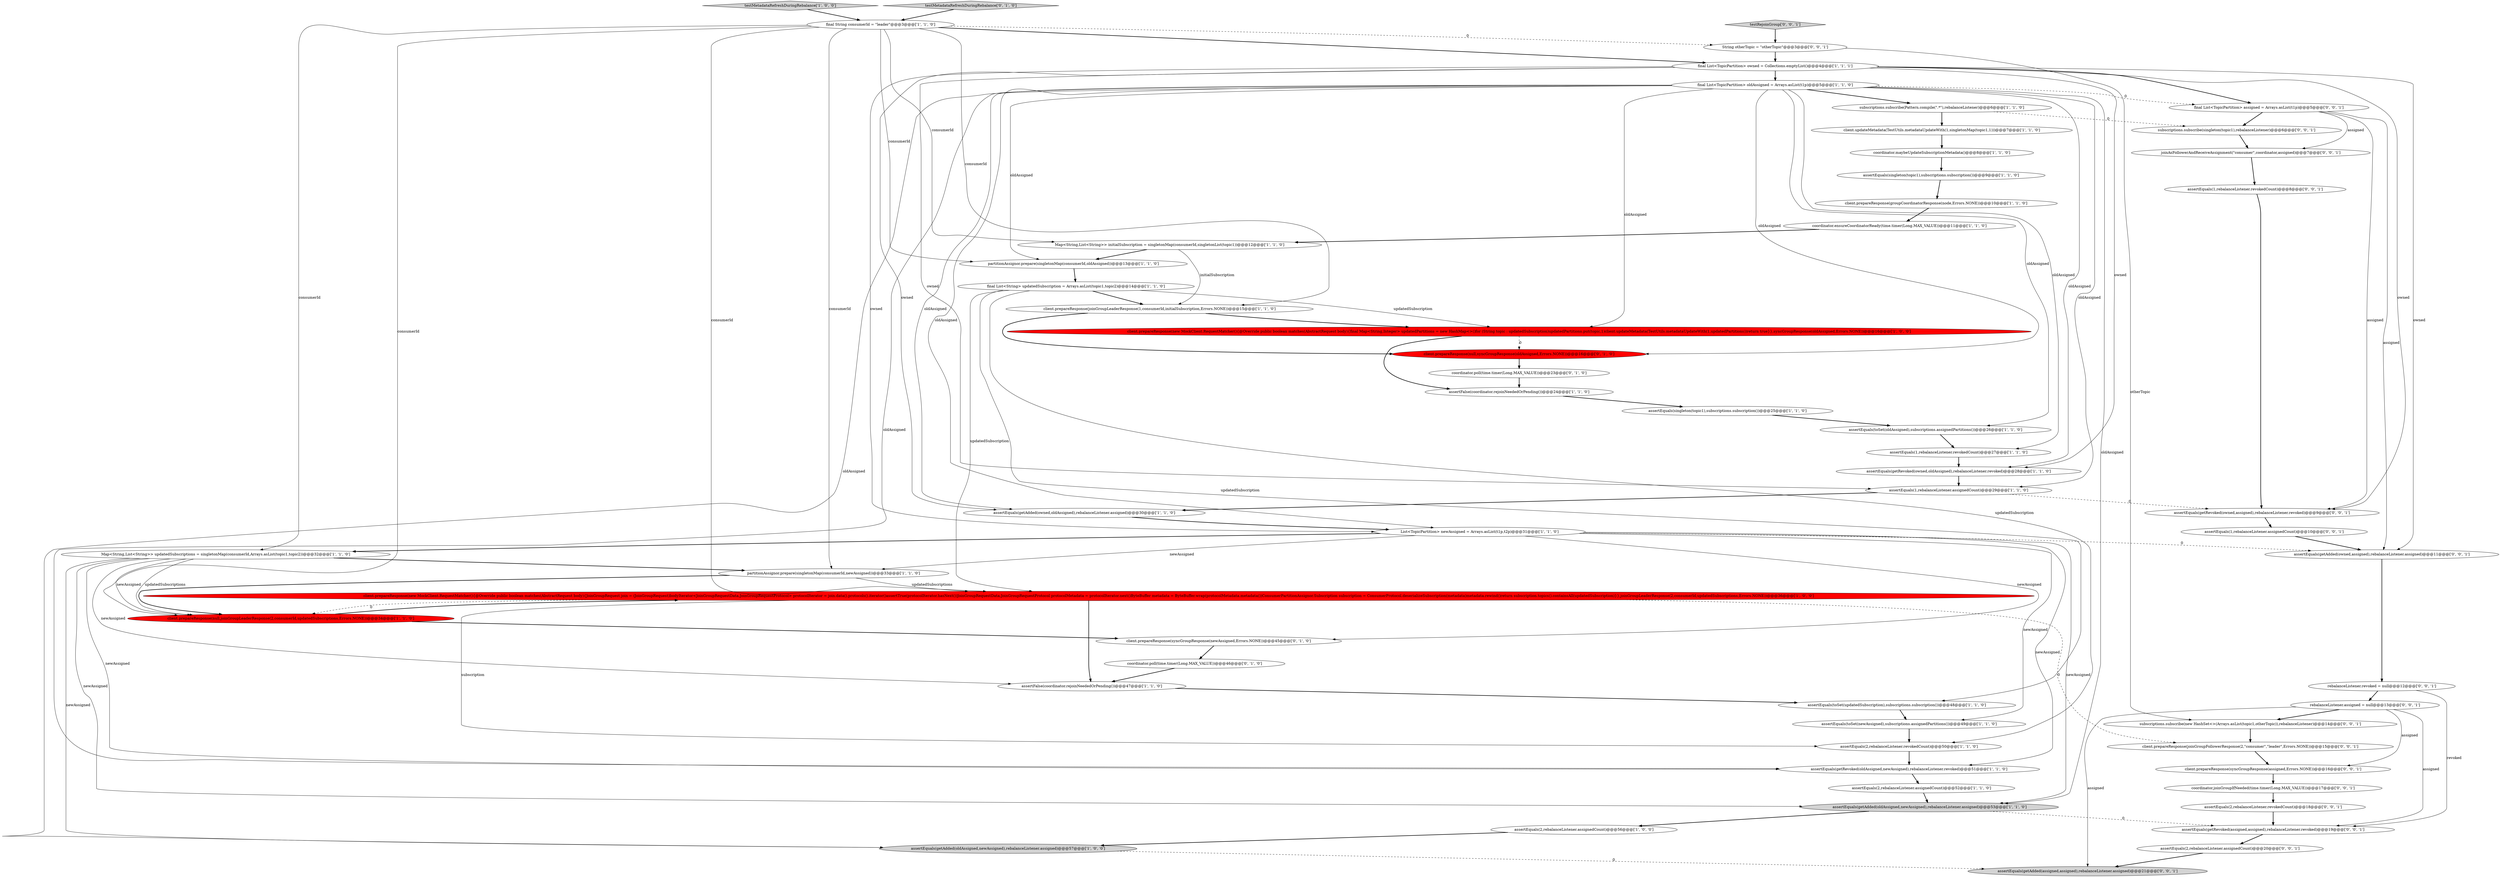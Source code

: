 digraph {
59 [style = filled, label = "subscriptions.subscribe(singleton(topic1),rebalanceListener)@@@6@@@['0', '0', '1']", fillcolor = white, shape = ellipse image = "AAA0AAABBB3BBB"];
23 [style = filled, label = "testMetadataRefreshDuringRebalance['1', '0', '0']", fillcolor = lightgray, shape = diamond image = "AAA0AAABBB1BBB"];
42 [style = filled, label = "joinAsFollowerAndReceiveAssignment(\"consumer\",coordinator,assigned)@@@7@@@['0', '0', '1']", fillcolor = white, shape = ellipse image = "AAA0AAABBB3BBB"];
29 [style = filled, label = "assertEquals(getAdded(owned,oldAssigned),rebalanceListener.assigned)@@@30@@@['1', '1', '0']", fillcolor = white, shape = ellipse image = "AAA0AAABBB1BBB"];
39 [style = filled, label = "coordinator.poll(time.timer(Long.MAX_VALUE))@@@46@@@['0', '1', '0']", fillcolor = white, shape = ellipse image = "AAA0AAABBB2BBB"];
33 [style = filled, label = "coordinator.maybeUpdateSubscriptionMetadata()@@@8@@@['1', '1', '0']", fillcolor = white, shape = ellipse image = "AAA0AAABBB1BBB"];
36 [style = filled, label = "coordinator.poll(time.timer(Long.MAX_VALUE))@@@23@@@['0', '1', '0']", fillcolor = white, shape = ellipse image = "AAA0AAABBB2BBB"];
16 [style = filled, label = "partitionAssignor.prepare(singletonMap(consumerId,oldAssigned))@@@13@@@['1', '1', '0']", fillcolor = white, shape = ellipse image = "AAA0AAABBB1BBB"];
1 [style = filled, label = "partitionAssignor.prepare(singletonMap(consumerId,newAssigned))@@@33@@@['1', '1', '0']", fillcolor = white, shape = ellipse image = "AAA0AAABBB1BBB"];
14 [style = filled, label = "client.prepareResponse(new MockClient.RequestMatcher(){@Override public boolean matches(AbstractRequest body){JoinGroupRequest join = (JoinGroupRequest)bodyIterator<JoinGroupRequestData.JoinGroupRequestProtocol> protocolIterator = join.data().protocols().iterator()assertTrue(protocolIterator.hasNext())JoinGroupRequestData.JoinGroupRequestProtocol protocolMetadata = protocolIterator.next()ByteBuffer metadata = ByteBuffer.wrap(protocolMetadata.metadata())ConsumerPartitionAssignor.Subscription subscription = ConsumerProtocol.deserializeSubscription(metadata)metadata.rewind()return subscription.topics().containsAll(updatedSubscription)}},joinGroupLeaderResponse(2,consumerId,updatedSubscriptions,Errors.NONE))@@@36@@@['1', '0', '0']", fillcolor = red, shape = ellipse image = "AAA1AAABBB1BBB"];
30 [style = filled, label = "assertEquals(toSet(oldAssigned),subscriptions.assignedPartitions())@@@26@@@['1', '1', '0']", fillcolor = white, shape = ellipse image = "AAA0AAABBB1BBB"];
26 [style = filled, label = "client.updateMetadata(TestUtils.metadataUpdateWith(1,singletonMap(topic1,1)))@@@7@@@['1', '1', '0']", fillcolor = white, shape = ellipse image = "AAA0AAABBB1BBB"];
2 [style = filled, label = "final String consumerId = \"leader\"@@@3@@@['1', '1', '0']", fillcolor = white, shape = ellipse image = "AAA0AAABBB1BBB"];
31 [style = filled, label = "assertEquals(1,rebalanceListener.revokedCount)@@@27@@@['1', '1', '0']", fillcolor = white, shape = ellipse image = "AAA0AAABBB1BBB"];
5 [style = filled, label = "assertEquals(1,rebalanceListener.assignedCount)@@@29@@@['1', '1', '0']", fillcolor = white, shape = ellipse image = "AAA0AAABBB1BBB"];
17 [style = filled, label = "Map<String,List<String>> updatedSubscriptions = singletonMap(consumerId,Arrays.asList(topic1,topic2))@@@32@@@['1', '1', '0']", fillcolor = white, shape = ellipse image = "AAA0AAABBB1BBB"];
0 [style = filled, label = "client.prepareResponse(joinGroupLeaderResponse(1,consumerId,initialSubscription,Errors.NONE))@@@15@@@['1', '1', '0']", fillcolor = white, shape = ellipse image = "AAA0AAABBB1BBB"];
9 [style = filled, label = "assertEquals(getAdded(oldAssigned,newAssigned),rebalanceListener.assigned)@@@57@@@['1', '0', '0']", fillcolor = lightgray, shape = ellipse image = "AAA0AAABBB1BBB"];
34 [style = filled, label = "assertFalse(coordinator.rejoinNeededOrPending())@@@24@@@['1', '1', '0']", fillcolor = white, shape = ellipse image = "AAA0AAABBB1BBB"];
41 [style = filled, label = "client.prepareResponse(syncGroupResponse(assigned,Errors.NONE))@@@16@@@['0', '0', '1']", fillcolor = white, shape = ellipse image = "AAA0AAABBB3BBB"];
37 [style = filled, label = "client.prepareResponse(syncGroupResponse(newAssigned,Errors.NONE))@@@45@@@['0', '1', '0']", fillcolor = white, shape = ellipse image = "AAA0AAABBB2BBB"];
48 [style = filled, label = "assertEquals(1,rebalanceListener.revokedCount)@@@8@@@['0', '0', '1']", fillcolor = white, shape = ellipse image = "AAA0AAABBB3BBB"];
10 [style = filled, label = "assertEquals(getRevoked(oldAssigned,newAssigned),rebalanceListener.revoked)@@@51@@@['1', '1', '0']", fillcolor = white, shape = ellipse image = "AAA0AAABBB1BBB"];
21 [style = filled, label = "assertEquals(2,rebalanceListener.assignedCount)@@@56@@@['1', '0', '0']", fillcolor = white, shape = ellipse image = "AAA0AAABBB1BBB"];
6 [style = filled, label = "List<TopicPartition> newAssigned = Arrays.asList(t1p,t2p)@@@31@@@['1', '1', '0']", fillcolor = white, shape = ellipse image = "AAA0AAABBB1BBB"];
19 [style = filled, label = "assertEquals(getRevoked(owned,oldAssigned),rebalanceListener.revoked)@@@28@@@['1', '1', '0']", fillcolor = white, shape = ellipse image = "AAA0AAABBB1BBB"];
57 [style = filled, label = "assertEquals(getRevoked(owned,assigned),rebalanceListener.revoked)@@@9@@@['0', '0', '1']", fillcolor = white, shape = ellipse image = "AAA0AAABBB3BBB"];
38 [style = filled, label = "client.prepareResponse(null,syncGroupResponse(oldAssigned,Errors.NONE))@@@16@@@['0', '1', '0']", fillcolor = red, shape = ellipse image = "AAA1AAABBB2BBB"];
7 [style = filled, label = "coordinator.ensureCoordinatorReady(time.timer(Long.MAX_VALUE))@@@11@@@['1', '1', '0']", fillcolor = white, shape = ellipse image = "AAA0AAABBB1BBB"];
18 [style = filled, label = "client.prepareResponse(null,joinGroupLeaderResponse(2,consumerId,updatedSubscriptions,Errors.NONE))@@@34@@@['1', '1', '0']", fillcolor = red, shape = ellipse image = "AAA1AAABBB1BBB"];
46 [style = filled, label = "subscriptions.subscribe(new HashSet<>(Arrays.asList(topic1,otherTopic)),rebalanceListener)@@@14@@@['0', '0', '1']", fillcolor = white, shape = ellipse image = "AAA0AAABBB3BBB"];
58 [style = filled, label = "assertEquals(2,rebalanceListener.revokedCount)@@@18@@@['0', '0', '1']", fillcolor = white, shape = ellipse image = "AAA0AAABBB3BBB"];
11 [style = filled, label = "assertEquals(toSet(newAssigned),subscriptions.assignedPartitions())@@@49@@@['1', '1', '0']", fillcolor = white, shape = ellipse image = "AAA0AAABBB1BBB"];
13 [style = filled, label = "client.prepareResponse(new MockClient.RequestMatcher(){@Override public boolean matches(AbstractRequest body){final Map<String,Integer> updatedPartitions = new HashMap<>()for (String topic : updatedSubscription)updatedPartitions.put(topic,1)client.updateMetadata(TestUtils.metadataUpdateWith(1,updatedPartitions))return true}},syncGroupResponse(oldAssigned,Errors.NONE))@@@16@@@['1', '0', '0']", fillcolor = red, shape = ellipse image = "AAA1AAABBB1BBB"];
52 [style = filled, label = "rebalanceListener.revoked = null@@@12@@@['0', '0', '1']", fillcolor = white, shape = ellipse image = "AAA0AAABBB3BBB"];
47 [style = filled, label = "assertEquals(2,rebalanceListener.assignedCount)@@@20@@@['0', '0', '1']", fillcolor = white, shape = ellipse image = "AAA0AAABBB3BBB"];
4 [style = filled, label = "subscriptions.subscribe(Pattern.compile(\".*\"),rebalanceListener)@@@6@@@['1', '1', '0']", fillcolor = white, shape = ellipse image = "AAA0AAABBB1BBB"];
12 [style = filled, label = "final List<TopicPartition> oldAssigned = Arrays.asList(t1p)@@@5@@@['1', '1', '0']", fillcolor = white, shape = ellipse image = "AAA0AAABBB1BBB"];
35 [style = filled, label = "assertEquals(2,rebalanceListener.assignedCount)@@@52@@@['1', '1', '0']", fillcolor = white, shape = ellipse image = "AAA0AAABBB1BBB"];
22 [style = filled, label = "assertEquals(singleton(topic1),subscriptions.subscription())@@@25@@@['1', '1', '0']", fillcolor = white, shape = ellipse image = "AAA0AAABBB1BBB"];
49 [style = filled, label = "client.prepareResponse(joinGroupFollowerResponse(2,\"consumer\",\"leader\",Errors.NONE))@@@15@@@['0', '0', '1']", fillcolor = white, shape = ellipse image = "AAA0AAABBB3BBB"];
3 [style = filled, label = "assertEquals(toSet(updatedSubscription),subscriptions.subscription())@@@48@@@['1', '1', '0']", fillcolor = white, shape = ellipse image = "AAA0AAABBB1BBB"];
56 [style = filled, label = "final List<TopicPartition> assigned = Arrays.asList(t1p)@@@5@@@['0', '0', '1']", fillcolor = white, shape = ellipse image = "AAA0AAABBB3BBB"];
44 [style = filled, label = "String otherTopic = \"otherTopic\"@@@3@@@['0', '0', '1']", fillcolor = white, shape = ellipse image = "AAA0AAABBB3BBB"];
45 [style = filled, label = "rebalanceListener.assigned = null@@@13@@@['0', '0', '1']", fillcolor = white, shape = ellipse image = "AAA0AAABBB3BBB"];
27 [style = filled, label = "final List<String> updatedSubscription = Arrays.asList(topic1,topic2)@@@14@@@['1', '1', '0']", fillcolor = white, shape = ellipse image = "AAA0AAABBB1BBB"];
40 [style = filled, label = "testMetadataRefreshDuringRebalance['0', '1', '0']", fillcolor = lightgray, shape = diamond image = "AAA0AAABBB2BBB"];
20 [style = filled, label = "client.prepareResponse(groupCoordinatorResponse(node,Errors.NONE))@@@10@@@['1', '1', '0']", fillcolor = white, shape = ellipse image = "AAA0AAABBB1BBB"];
51 [style = filled, label = "coordinator.joinGroupIfNeeded(time.timer(Long.MAX_VALUE))@@@17@@@['0', '0', '1']", fillcolor = white, shape = ellipse image = "AAA0AAABBB3BBB"];
53 [style = filled, label = "testRejoinGroup['0', '0', '1']", fillcolor = lightgray, shape = diamond image = "AAA0AAABBB3BBB"];
28 [style = filled, label = "assertEquals(2,rebalanceListener.revokedCount)@@@50@@@['1', '1', '0']", fillcolor = white, shape = ellipse image = "AAA0AAABBB1BBB"];
15 [style = filled, label = "assertEquals(singleton(topic1),subscriptions.subscription())@@@9@@@['1', '1', '0']", fillcolor = white, shape = ellipse image = "AAA0AAABBB1BBB"];
8 [style = filled, label = "Map<String,List<String>> initialSubscription = singletonMap(consumerId,singletonList(topic1))@@@12@@@['1', '1', '0']", fillcolor = white, shape = ellipse image = "AAA0AAABBB1BBB"];
25 [style = filled, label = "final List<TopicPartition> owned = Collections.emptyList()@@@4@@@['1', '1', '1']", fillcolor = white, shape = ellipse image = "AAA0AAABBB1BBB"];
24 [style = filled, label = "assertFalse(coordinator.rejoinNeededOrPending())@@@47@@@['1', '1', '0']", fillcolor = white, shape = ellipse image = "AAA0AAABBB1BBB"];
50 [style = filled, label = "assertEquals(getAdded(assigned,assigned),rebalanceListener.assigned)@@@21@@@['0', '0', '1']", fillcolor = lightgray, shape = ellipse image = "AAA0AAABBB3BBB"];
54 [style = filled, label = "assertEquals(getAdded(owned,assigned),rebalanceListener.assigned)@@@11@@@['0', '0', '1']", fillcolor = white, shape = ellipse image = "AAA0AAABBB3BBB"];
55 [style = filled, label = "assertEquals(1,rebalanceListener.assignedCount)@@@10@@@['0', '0', '1']", fillcolor = white, shape = ellipse image = "AAA0AAABBB3BBB"];
32 [style = filled, label = "assertEquals(getAdded(oldAssigned,newAssigned),rebalanceListener.assigned)@@@53@@@['1', '1', '0']", fillcolor = lightgray, shape = ellipse image = "AAA0AAABBB1BBB"];
43 [style = filled, label = "assertEquals(getRevoked(assigned,assigned),rebalanceListener.revoked)@@@19@@@['0', '0', '1']", fillcolor = white, shape = ellipse image = "AAA0AAABBB3BBB"];
40->2 [style = bold, label=""];
8->16 [style = bold, label=""];
14->24 [style = bold, label=""];
12->10 [style = solid, label="oldAssigned"];
6->32 [style = solid, label="newAssigned"];
0->13 [style = bold, label=""];
12->32 [style = solid, label="oldAssigned"];
17->9 [style = solid, label="newAssigned"];
52->43 [style = solid, label="revoked"];
10->35 [style = bold, label=""];
53->44 [style = bold, label=""];
39->24 [style = bold, label=""];
42->48 [style = bold, label=""];
7->8 [style = bold, label=""];
2->17 [style = solid, label="consumerId"];
22->30 [style = bold, label=""];
45->50 [style = solid, label="assigned"];
2->14 [style = solid, label="consumerId"];
2->1 [style = solid, label="consumerId"];
19->5 [style = bold, label=""];
29->6 [style = bold, label=""];
56->42 [style = solid, label="assigned"];
15->20 [style = bold, label=""];
32->43 [style = dashed, label="0"];
9->50 [style = dashed, label="0"];
17->10 [style = solid, label="newAssigned"];
12->38 [style = solid, label="oldAssigned"];
2->25 [style = bold, label=""];
25->5 [style = solid, label="owned"];
59->42 [style = bold, label=""];
5->29 [style = bold, label=""];
11->28 [style = bold, label=""];
13->34 [style = bold, label=""];
54->52 [style = bold, label=""];
27->0 [style = bold, label=""];
33->15 [style = bold, label=""];
57->55 [style = bold, label=""];
25->29 [style = solid, label="owned"];
6->11 [style = solid, label="newAssigned"];
27->14 [style = solid, label="updatedSubscription"];
3->11 [style = bold, label=""];
52->45 [style = bold, label=""];
8->0 [style = solid, label="initialSubscription"];
27->3 [style = solid, label="updatedSubscription"];
51->58 [style = bold, label=""];
12->19 [style = solid, label="oldAssigned"];
17->18 [style = solid, label="updatedSubscriptions"];
0->38 [style = bold, label=""];
21->9 [style = bold, label=""];
43->47 [style = bold, label=""];
12->9 [style = solid, label="oldAssigned"];
6->37 [style = solid, label="newAssigned"];
49->41 [style = bold, label=""];
12->30 [style = solid, label="oldAssigned"];
2->8 [style = solid, label="consumerId"];
27->28 [style = solid, label="updatedSubscription"];
25->19 [style = solid, label="owned"];
45->46 [style = bold, label=""];
4->59 [style = dashed, label="0"];
14->18 [style = dashed, label="0"];
20->7 [style = bold, label=""];
12->6 [style = solid, label="oldAssigned"];
6->10 [style = solid, label="newAssigned"];
24->3 [style = bold, label=""];
44->46 [style = solid, label="otherTopic"];
56->54 [style = solid, label="assigned"];
17->24 [style = solid, label="newAssigned"];
18->37 [style = bold, label=""];
6->17 [style = bold, label=""];
27->13 [style = solid, label="updatedSubscription"];
58->43 [style = bold, label=""];
16->27 [style = bold, label=""];
17->1 [style = bold, label=""];
45->43 [style = solid, label="assigned"];
25->57 [style = solid, label="owned"];
12->13 [style = solid, label="oldAssigned"];
17->18 [style = solid, label="newAssigned"];
35->32 [style = bold, label=""];
5->57 [style = dashed, label="0"];
13->38 [style = dashed, label="0"];
25->6 [style = solid, label="owned"];
47->50 [style = bold, label=""];
1->14 [style = solid, label="updatedSubscriptions"];
14->28 [style = solid, label="subscription"];
2->18 [style = solid, label="consumerId"];
2->0 [style = solid, label="consumerId"];
30->31 [style = bold, label=""];
12->5 [style = solid, label="oldAssigned"];
44->25 [style = bold, label=""];
23->2 [style = bold, label=""];
12->29 [style = solid, label="oldAssigned"];
56->59 [style = bold, label=""];
25->54 [style = solid, label="owned"];
31->19 [style = bold, label=""];
36->34 [style = bold, label=""];
12->16 [style = solid, label="oldAssigned"];
37->39 [style = bold, label=""];
6->54 [style = dashed, label="0"];
32->21 [style = bold, label=""];
28->10 [style = bold, label=""];
12->31 [style = solid, label="oldAssigned"];
48->57 [style = bold, label=""];
25->56 [style = bold, label=""];
46->49 [style = bold, label=""];
4->26 [style = bold, label=""];
38->36 [style = bold, label=""];
1->18 [style = bold, label=""];
6->1 [style = solid, label="newAssigned"];
56->57 [style = solid, label="assigned"];
34->22 [style = bold, label=""];
12->4 [style = bold, label=""];
25->12 [style = bold, label=""];
41->51 [style = bold, label=""];
45->41 [style = solid, label="assigned"];
12->56 [style = dashed, label="0"];
14->49 [style = dashed, label="0"];
55->54 [style = bold, label=""];
26->33 [style = bold, label=""];
18->14 [style = bold, label=""];
2->44 [style = dashed, label="0"];
2->16 [style = solid, label="consumerId"];
17->32 [style = solid, label="newAssigned"];
}
